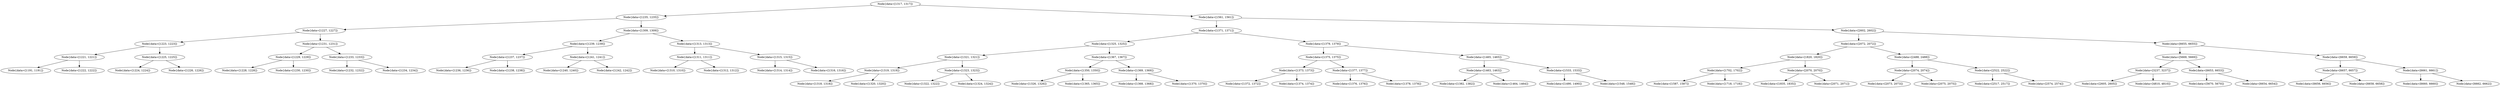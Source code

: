 digraph G{
800297853 [label="Node{data=[1317, 1317]}"]
800297853 -> 798833104
798833104 [label="Node{data=[1235, 1235]}"]
798833104 -> 958664846
958664846 [label="Node{data=[1227, 1227]}"]
958664846 -> 787495267
787495267 [label="Node{data=[1223, 1223]}"]
787495267 -> 493580219
493580219 [label="Node{data=[1221, 1221]}"]
493580219 -> 1543411327
1543411327 [label="Node{data=[1191, 1191]}"]
493580219 -> 1120361966
1120361966 [label="Node{data=[1222, 1222]}"]
787495267 -> 1834180596
1834180596 [label="Node{data=[1225, 1225]}"]
1834180596 -> 730067794
730067794 [label="Node{data=[1224, 1224]}"]
1834180596 -> 73516339
73516339 [label="Node{data=[1226, 1226]}"]
958664846 -> 2092023932
2092023932 [label="Node{data=[1231, 1231]}"]
2092023932 -> 199920865
199920865 [label="Node{data=[1229, 1229]}"]
199920865 -> 1061681069
1061681069 [label="Node{data=[1228, 1228]}"]
199920865 -> 889582891
889582891 [label="Node{data=[1230, 1230]}"]
2092023932 -> 1204122071
1204122071 [label="Node{data=[1233, 1233]}"]
1204122071 -> 404185162
404185162 [label="Node{data=[1232, 1232]}"]
1204122071 -> 409802362
409802362 [label="Node{data=[1234, 1234]}"]
798833104 -> 39523569
39523569 [label="Node{data=[1309, 1309]}"]
39523569 -> 1862043300
1862043300 [label="Node{data=[1239, 1239]}"]
1862043300 -> 1305128449
1305128449 [label="Node{data=[1237, 1237]}"]
1305128449 -> 1030012676
1030012676 [label="Node{data=[1236, 1236]}"]
1305128449 -> 1740822725
1740822725 [label="Node{data=[1238, 1238]}"]
1862043300 -> 1837218623
1837218623 [label="Node{data=[1241, 1241]}"]
1837218623 -> 1965275688
1965275688 [label="Node{data=[1240, 1240]}"]
1837218623 -> 1839703831
1839703831 [label="Node{data=[1242, 1242]}"]
39523569 -> 483544726
483544726 [label="Node{data=[1313, 1313]}"]
483544726 -> 2087339632
2087339632 [label="Node{data=[1311, 1311]}"]
2087339632 -> 342901039
342901039 [label="Node{data=[1310, 1310]}"]
2087339632 -> 1145033641
1145033641 [label="Node{data=[1312, 1312]}"]
483544726 -> 1251443526
1251443526 [label="Node{data=[1315, 1315]}"]
1251443526 -> 1692407202
1692407202 [label="Node{data=[1314, 1314]}"]
1251443526 -> 1921997096
1921997096 [label="Node{data=[1316, 1316]}"]
800297853 -> 1217883723
1217883723 [label="Node{data=[1561, 1561]}"]
1217883723 -> 1055672748
1055672748 [label="Node{data=[1371, 1371]}"]
1055672748 -> 1522861782
1522861782 [label="Node{data=[1325, 1325]}"]
1522861782 -> 1384862399
1384862399 [label="Node{data=[1321, 1321]}"]
1384862399 -> 555584403
555584403 [label="Node{data=[1319, 1319]}"]
555584403 -> 2111833909
2111833909 [label="Node{data=[1318, 1318]}"]
555584403 -> 258035177
258035177 [label="Node{data=[1320, 1320]}"]
1384862399 -> 125302800
125302800 [label="Node{data=[1323, 1323]}"]
125302800 -> 1258007166
1258007166 [label="Node{data=[1322, 1322]}"]
125302800 -> 929023419
929023419 [label="Node{data=[1324, 1324]}"]
1522861782 -> 844421308
844421308 [label="Node{data=[1367, 1367]}"]
844421308 -> 173736350
173736350 [label="Node{data=[1350, 1350]}"]
173736350 -> 501543665
501543665 [label="Node{data=[1326, 1326]}"]
173736350 -> 1423941355
1423941355 [label="Node{data=[1365, 1365]}"]
844421308 -> 1079655924
1079655924 [label="Node{data=[1369, 1369]}"]
1079655924 -> 316642192
316642192 [label="Node{data=[1368, 1368]}"]
1079655924 -> 680953920
680953920 [label="Node{data=[1370, 1370]}"]
1055672748 -> 1471359
1471359 [label="Node{data=[1379, 1379]}"]
1471359 -> 288512788
288512788 [label="Node{data=[1375, 1375]}"]
288512788 -> 2132744625
2132744625 [label="Node{data=[1373, 1373]}"]
2132744625 -> 1675057818
1675057818 [label="Node{data=[1372, 1372]}"]
2132744625 -> 1357463572
1357463572 [label="Node{data=[1374, 1374]}"]
288512788 -> 1392532454
1392532454 [label="Node{data=[1377, 1377]}"]
1392532454 -> 1423250086
1423250086 [label="Node{data=[1376, 1376]}"]
1392532454 -> 227512620
227512620 [label="Node{data=[1378, 1378]}"]
1471359 -> 394041705
394041705 [label="Node{data=[1465, 1465]}"]
394041705 -> 1190276875
1190276875 [label="Node{data=[1463, 1463]}"]
1190276875 -> 978208081
978208081 [label="Node{data=[1382, 1382]}"]
1190276875 -> 1262069189
1262069189 [label="Node{data=[1464, 1464]}"]
394041705 -> 947771930
947771930 [label="Node{data=[1533, 1533]}"]
947771930 -> 1864376425
1864376425 [label="Node{data=[1490, 1490]}"]
947771930 -> 663524369
663524369 [label="Node{data=[1548, 1548]}"]
1217883723 -> 563940008
563940008 [label="Node{data=[2602, 2602]}"]
563940008 -> 2011605387
2011605387 [label="Node{data=[2072, 2072]}"]
2011605387 -> 422313078
422313078 [label="Node{data=[1820, 1820]}"]
422313078 -> 1514458974
1514458974 [label="Node{data=[1702, 1702]}"]
1514458974 -> 323307252
323307252 [label="Node{data=[1587, 1587]}"]
1514458974 -> 1361907686
1361907686 [label="Node{data=[1718, 1718]}"]
422313078 -> 396591609
396591609 [label="Node{data=[2070, 2070]}"]
396591609 -> 1809941100
1809941100 [label="Node{data=[1835, 1835]}"]
396591609 -> 1378491138
1378491138 [label="Node{data=[2071, 2071]}"]
2011605387 -> 1799449758
1799449758 [label="Node{data=[2488, 2488]}"]
1799449758 -> 1625723974
1625723974 [label="Node{data=[2074, 2074]}"]
1625723974 -> 125016276
125016276 [label="Node{data=[2073, 2073]}"]
1625723974 -> 84111667
84111667 [label="Node{data=[2075, 2075]}"]
1799449758 -> 1707526289
1707526289 [label="Node{data=[2522, 2522]}"]
1707526289 -> 827733195
827733195 [label="Node{data=[2517, 2517]}"]
1707526289 -> 720944909
720944909 [label="Node{data=[2574, 2574]}"]
563940008 -> 879548808
879548808 [label="Node{data=[6655, 6655]}"]
879548808 -> 1732058580
1732058580 [label="Node{data=[5669, 5669]}"]
1732058580 -> 1733139860
1733139860 [label="Node{data=[3237, 3237]}"]
1733139860 -> 144852647
144852647 [label="Node{data=[2605, 2605]}"]
1733139860 -> 1515220642
1515220642 [label="Node{data=[4810, 4810]}"]
1732058580 -> 1435245441
1435245441 [label="Node{data=[6653, 6653]}"]
1435245441 -> 1579589017
1579589017 [label="Node{data=[5670, 5670]}"]
1435245441 -> 1143697284
1143697284 [label="Node{data=[6654, 6654]}"]
879548808 -> 492256477
492256477 [label="Node{data=[6659, 6659]}"]
492256477 -> 682786021
682786021 [label="Node{data=[6657, 6657]}"]
682786021 -> 1116927551
1116927551 [label="Node{data=[6656, 6656]}"]
682786021 -> 1574626982
1574626982 [label="Node{data=[6658, 6658]}"]
492256477 -> 2043643924
2043643924 [label="Node{data=[6661, 6661]}"]
2043643924 -> 1117886108
1117886108 [label="Node{data=[6660, 6660]}"]
2043643924 -> 391619577
391619577 [label="Node{data=[6662, 6662]}"]
}